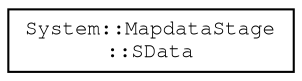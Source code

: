 digraph "Graphical Class Hierarchy"
{
 // LATEX_PDF_SIZE
  edge [fontname="FreeMono",fontsize="10",labelfontname="FreeMono",labelfontsize="10"];
  node [fontname="FreeMono",fontsize="10",shape=record];
  rankdir="LR";
  Node0 [label="System::MapdataStage\l::SData",height=0.2,width=0.4,color="black", fillcolor="white", style="filled",URL="$class_system_1_1_mapdata_stage.html#struct_system_1_1_mapdata_stage_1_1_s_data",tooltip=" "];
}
